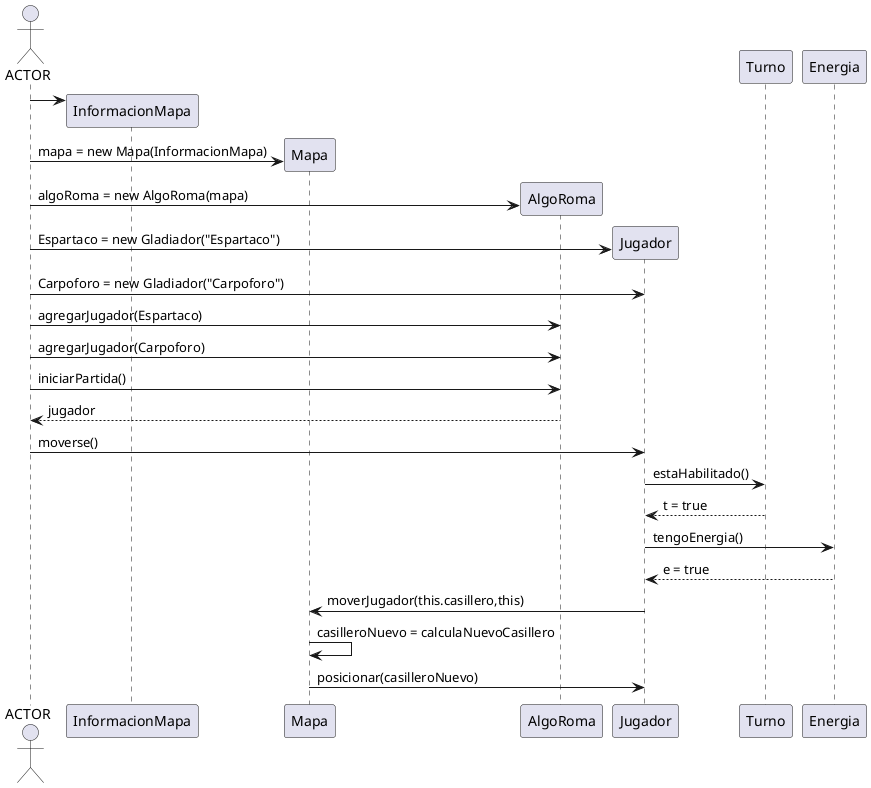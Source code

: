 @startuml

actor ACTOR
create InformacionMapa

ACTOR -> InformacionMapa
create Mapa
ACTOR -> Mapa: mapa = new Mapa(InformacionMapa)

Create AlgoRoma
ACTOR -> AlgoRoma: algoRoma = new AlgoRoma(mapa)


create Jugador

ACTOR -> Jugador: Espartaco = new Gladiador("Espartaco")
ACTOR -> Jugador: Carpoforo = new Gladiador("Carpoforo")

ACTOR -> AlgoRoma: agregarJugador(Espartaco)
ACTOR -> AlgoRoma: agregarJugador(Carpoforo)


ACTOR -> AlgoRoma: iniciarPartida()
AlgoRoma --> ACTOR: jugador

ACTOR -> Jugador: moverse()
Jugador -> Turno: estaHabilitado()
Turno --> Jugador: t = true
Jugador -> Energia: tengoEnergia()
Energia --> Jugador: e = true

Jugador -> Mapa: moverJugador(this.casillero,this)

Mapa -> Mapa: casilleroNuevo = calculaNuevoCasillero
Mapa -> Jugador: posicionar(casilleroNuevo)
@enduml